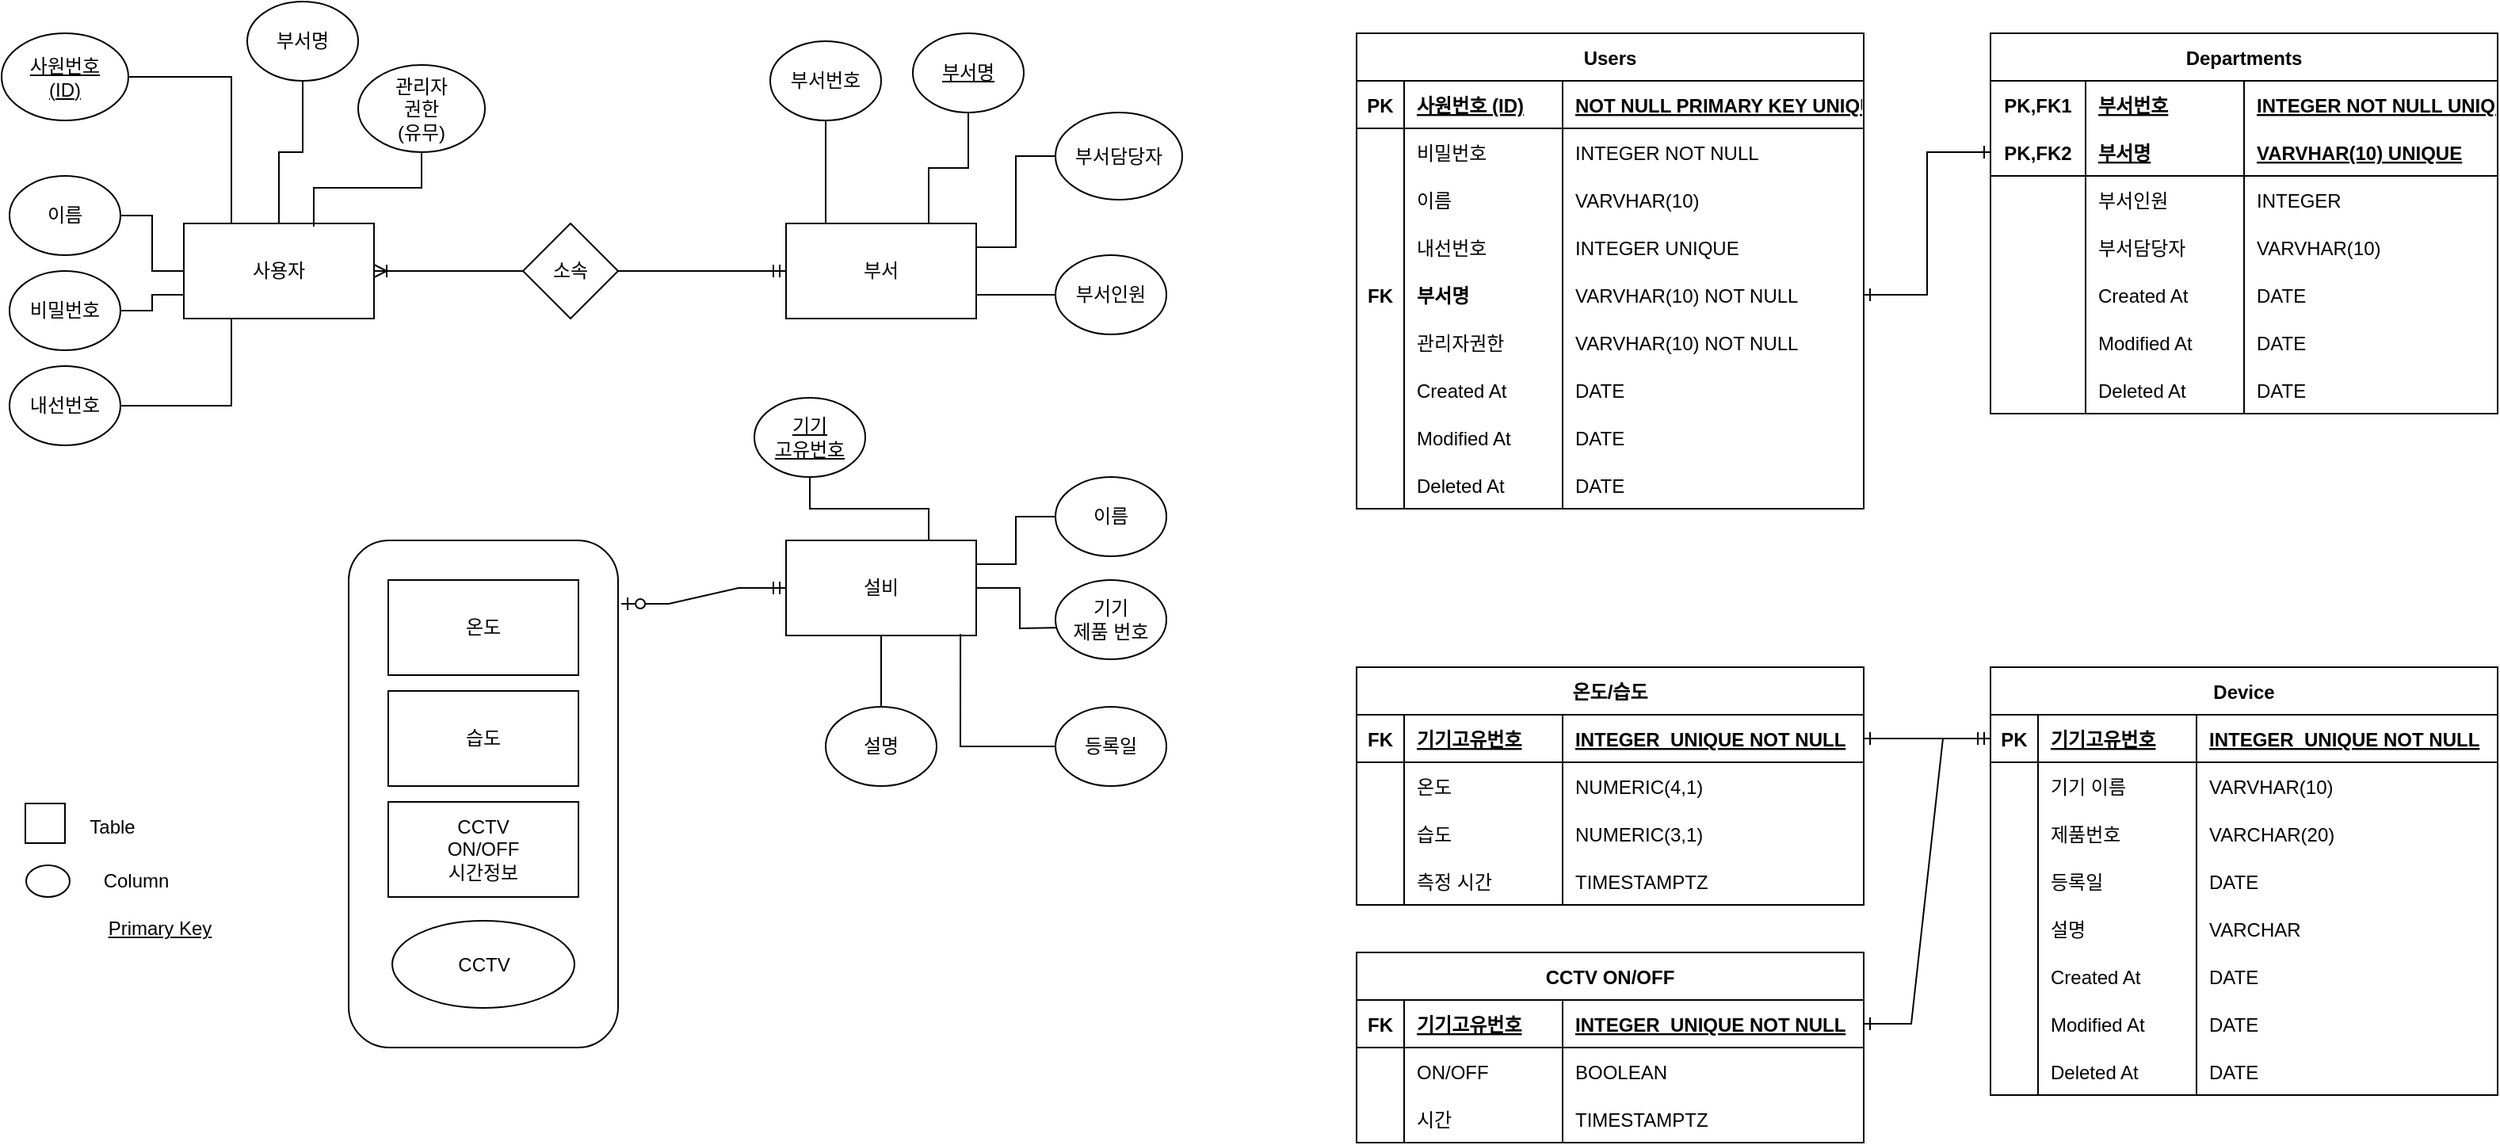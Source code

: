 <mxfile version="16.5.6" type="github">
  <diagram id="prtHgNgQTEPvFCAcTncT" name="Page-1">
    <mxGraphModel dx="1478" dy="737" grid="1" gridSize="10" guides="1" tooltips="1" connect="1" arrows="1" fold="1" page="1" pageScale="1" pageWidth="827" pageHeight="1169" math="0" shadow="0">
      <root>
        <mxCell id="0" />
        <mxCell id="1" parent="0" />
        <mxCell id="oxoETkUWp5EvTvaoR21V-54" value="" style="rounded=1;whiteSpace=wrap;html=1;" parent="1" vertex="1">
          <mxGeometry x="244" y="360" width="170" height="320" as="geometry" />
        </mxCell>
        <mxCell id="oxoETkUWp5EvTvaoR21V-1" value="사용자" style="rounded=0;whiteSpace=wrap;html=1;" parent="1" vertex="1">
          <mxGeometry x="140" y="160" width="120" height="60" as="geometry" />
        </mxCell>
        <mxCell id="oxoETkUWp5EvTvaoR21V-9" value="" style="edgeStyle=orthogonalEdgeStyle;rounded=0;orthogonalLoop=1;jettySize=auto;html=1;entryX=0.25;entryY=0;entryDx=0;entryDy=0;endArrow=none;endFill=0;" parent="1" source="oxoETkUWp5EvTvaoR21V-3" target="oxoETkUWp5EvTvaoR21V-1" edge="1">
          <mxGeometry relative="1" as="geometry" />
        </mxCell>
        <mxCell id="oxoETkUWp5EvTvaoR21V-3" value="&lt;u&gt;사원번호 &lt;br&gt;(ID)&lt;/u&gt;" style="ellipse;whiteSpace=wrap;html=1;" parent="1" vertex="1">
          <mxGeometry x="25" y="40" width="80" height="55" as="geometry" />
        </mxCell>
        <mxCell id="oxoETkUWp5EvTvaoR21V-8" style="edgeStyle=orthogonalEdgeStyle;rounded=0;orthogonalLoop=1;jettySize=auto;html=1;endArrow=none;endFill=0;" parent="1" source="oxoETkUWp5EvTvaoR21V-4" target="oxoETkUWp5EvTvaoR21V-1" edge="1">
          <mxGeometry relative="1" as="geometry" />
        </mxCell>
        <mxCell id="oxoETkUWp5EvTvaoR21V-4" value="부서명" style="ellipse;whiteSpace=wrap;html=1;" parent="1" vertex="1">
          <mxGeometry x="180" y="20" width="70" height="50" as="geometry" />
        </mxCell>
        <mxCell id="oxoETkUWp5EvTvaoR21V-5" value="관리자&lt;br&gt;권한&lt;br&gt;(유무)" style="ellipse;whiteSpace=wrap;html=1;" parent="1" vertex="1">
          <mxGeometry x="250" y="60" width="80" height="55" as="geometry" />
        </mxCell>
        <mxCell id="oxoETkUWp5EvTvaoR21V-11" style="edgeStyle=orthogonalEdgeStyle;rounded=0;orthogonalLoop=1;jettySize=auto;html=1;endArrow=none;endFill=0;entryX=0.683;entryY=0.033;entryDx=0;entryDy=0;entryPerimeter=0;exitX=0.5;exitY=1;exitDx=0;exitDy=0;" parent="1" source="oxoETkUWp5EvTvaoR21V-5" target="oxoETkUWp5EvTvaoR21V-1" edge="1">
          <mxGeometry relative="1" as="geometry">
            <mxPoint x="310" y="137.5" as="sourcePoint" />
            <mxPoint x="230" y="150" as="targetPoint" />
          </mxGeometry>
        </mxCell>
        <mxCell id="oxoETkUWp5EvTvaoR21V-13" value="부서" style="rounded=0;whiteSpace=wrap;html=1;" parent="1" vertex="1">
          <mxGeometry x="520" y="160" width="120" height="60" as="geometry" />
        </mxCell>
        <mxCell id="oxoETkUWp5EvTvaoR21V-14" value="설비" style="rounded=0;whiteSpace=wrap;html=1;" parent="1" vertex="1">
          <mxGeometry x="520" y="360" width="120" height="60" as="geometry" />
        </mxCell>
        <mxCell id="oxoETkUWp5EvTvaoR21V-57" value="" style="edgeStyle=orthogonalEdgeStyle;rounded=0;orthogonalLoop=1;jettySize=auto;html=1;endArrow=none;endFill=0;entryX=0.75;entryY=0;entryDx=0;entryDy=0;exitX=0.5;exitY=1;exitDx=0;exitDy=0;" parent="1" source="oxoETkUWp5EvTvaoR21V-15" target="oxoETkUWp5EvTvaoR21V-14" edge="1">
          <mxGeometry relative="1" as="geometry" />
        </mxCell>
        <mxCell id="oxoETkUWp5EvTvaoR21V-15" value="&lt;u&gt;기기&lt;br&gt;고유번호&lt;/u&gt;" style="ellipse;whiteSpace=wrap;html=1;" parent="1" vertex="1">
          <mxGeometry x="500" y="270" width="70" height="50" as="geometry" />
        </mxCell>
        <mxCell id="oxoETkUWp5EvTvaoR21V-16" value="CCTV" style="ellipse;whiteSpace=wrap;html=1;" parent="1" vertex="1">
          <mxGeometry x="271.5" y="600" width="115" height="55" as="geometry" />
        </mxCell>
        <mxCell id="oxoETkUWp5EvTvaoR21V-58" value="" style="edgeStyle=orthogonalEdgeStyle;rounded=0;orthogonalLoop=1;jettySize=auto;html=1;endArrow=none;endFill=0;" parent="1" target="oxoETkUWp5EvTvaoR21V-14" edge="1">
          <mxGeometry relative="1" as="geometry">
            <mxPoint x="695" y="415" as="sourcePoint" />
          </mxGeometry>
        </mxCell>
        <mxCell id="oxoETkUWp5EvTvaoR21V-60" value="" style="edgeStyle=orthogonalEdgeStyle;rounded=0;orthogonalLoop=1;jettySize=auto;html=1;endArrow=none;endFill=0;" parent="1" source="oxoETkUWp5EvTvaoR21V-23" target="oxoETkUWp5EvTvaoR21V-14" edge="1">
          <mxGeometry relative="1" as="geometry" />
        </mxCell>
        <mxCell id="oxoETkUWp5EvTvaoR21V-23" value="설명" style="ellipse;whiteSpace=wrap;html=1;" parent="1" vertex="1">
          <mxGeometry x="545" y="465" width="70" height="50" as="geometry" />
        </mxCell>
        <mxCell id="oxoETkUWp5EvTvaoR21V-59" value="" style="edgeStyle=orthogonalEdgeStyle;rounded=0;orthogonalLoop=1;jettySize=auto;html=1;endArrow=none;endFill=0;entryX=0.917;entryY=0.983;entryDx=0;entryDy=0;entryPerimeter=0;" parent="1" source="oxoETkUWp5EvTvaoR21V-24" target="oxoETkUWp5EvTvaoR21V-14" edge="1">
          <mxGeometry relative="1" as="geometry" />
        </mxCell>
        <mxCell id="oxoETkUWp5EvTvaoR21V-24" value="등록일" style="ellipse;whiteSpace=wrap;html=1;" parent="1" vertex="1">
          <mxGeometry x="690" y="465" width="70" height="50" as="geometry" />
        </mxCell>
        <mxCell id="oxoETkUWp5EvTvaoR21V-27" style="edgeStyle=orthogonalEdgeStyle;rounded=0;orthogonalLoop=1;jettySize=auto;html=1;entryX=0.25;entryY=1;entryDx=0;entryDy=0;endArrow=none;endFill=0;" parent="1" source="oxoETkUWp5EvTvaoR21V-25" target="oxoETkUWp5EvTvaoR21V-1" edge="1">
          <mxGeometry relative="1" as="geometry" />
        </mxCell>
        <mxCell id="oxoETkUWp5EvTvaoR21V-25" value="내선번호" style="ellipse;whiteSpace=wrap;html=1;" parent="1" vertex="1">
          <mxGeometry x="30" y="250" width="70" height="50" as="geometry" />
        </mxCell>
        <mxCell id="h6d79s-wkdcWxwfZVSaE-8" style="edgeStyle=orthogonalEdgeStyle;rounded=0;orthogonalLoop=1;jettySize=auto;html=1;endArrow=none;endFill=0;" edge="1" parent="1" source="oxoETkUWp5EvTvaoR21V-29">
          <mxGeometry relative="1" as="geometry">
            <mxPoint x="545" y="160" as="targetPoint" />
          </mxGeometry>
        </mxCell>
        <mxCell id="oxoETkUWp5EvTvaoR21V-29" value="부서번호" style="ellipse;whiteSpace=wrap;html=1;" parent="1" vertex="1">
          <mxGeometry x="510" y="45" width="70" height="50" as="geometry" />
        </mxCell>
        <mxCell id="h6d79s-wkdcWxwfZVSaE-10" style="edgeStyle=orthogonalEdgeStyle;rounded=0;orthogonalLoop=1;jettySize=auto;html=1;entryX=1;entryY=0.25;entryDx=0;entryDy=0;endArrow=none;endFill=0;" edge="1" parent="1" source="oxoETkUWp5EvTvaoR21V-30" target="oxoETkUWp5EvTvaoR21V-13">
          <mxGeometry relative="1" as="geometry" />
        </mxCell>
        <mxCell id="oxoETkUWp5EvTvaoR21V-30" value="부서담당자" style="ellipse;whiteSpace=wrap;html=1;" parent="1" vertex="1">
          <mxGeometry x="690" y="90" width="80" height="55" as="geometry" />
        </mxCell>
        <mxCell id="h6d79s-wkdcWxwfZVSaE-9" style="edgeStyle=orthogonalEdgeStyle;rounded=0;orthogonalLoop=1;jettySize=auto;html=1;entryX=0.75;entryY=0;entryDx=0;entryDy=0;endArrow=none;endFill=0;" edge="1" parent="1" source="oxoETkUWp5EvTvaoR21V-34" target="oxoETkUWp5EvTvaoR21V-13">
          <mxGeometry relative="1" as="geometry" />
        </mxCell>
        <mxCell id="oxoETkUWp5EvTvaoR21V-34" value="부서명" style="ellipse;whiteSpace=wrap;html=1;fontStyle=4" parent="1" vertex="1">
          <mxGeometry x="600" y="40" width="70" height="50" as="geometry" />
        </mxCell>
        <mxCell id="h6d79s-wkdcWxwfZVSaE-11" style="edgeStyle=orthogonalEdgeStyle;rounded=0;orthogonalLoop=1;jettySize=auto;html=1;entryX=1;entryY=0.75;entryDx=0;entryDy=0;endArrow=none;endFill=0;" edge="1" parent="1" source="oxoETkUWp5EvTvaoR21V-35" target="oxoETkUWp5EvTvaoR21V-13">
          <mxGeometry relative="1" as="geometry" />
        </mxCell>
        <mxCell id="oxoETkUWp5EvTvaoR21V-35" value="부서인원" style="ellipse;whiteSpace=wrap;html=1;" parent="1" vertex="1">
          <mxGeometry x="690" y="180" width="70" height="50" as="geometry" />
        </mxCell>
        <mxCell id="oxoETkUWp5EvTvaoR21V-61" value="" style="edgeStyle=orthogonalEdgeStyle;rounded=0;orthogonalLoop=1;jettySize=auto;html=1;endArrow=none;endFill=0;" parent="1" source="oxoETkUWp5EvTvaoR21V-36" target="oxoETkUWp5EvTvaoR21V-1" edge="1">
          <mxGeometry relative="1" as="geometry" />
        </mxCell>
        <mxCell id="oxoETkUWp5EvTvaoR21V-36" value="이름" style="ellipse;whiteSpace=wrap;html=1;" parent="1" vertex="1">
          <mxGeometry x="30" y="130" width="70" height="50" as="geometry" />
        </mxCell>
        <mxCell id="oxoETkUWp5EvTvaoR21V-56" style="edgeStyle=orthogonalEdgeStyle;rounded=0;orthogonalLoop=1;jettySize=auto;html=1;entryX=1;entryY=0.25;entryDx=0;entryDy=0;endArrow=none;endFill=0;" parent="1" source="oxoETkUWp5EvTvaoR21V-37" target="oxoETkUWp5EvTvaoR21V-14" edge="1">
          <mxGeometry relative="1" as="geometry" />
        </mxCell>
        <mxCell id="oxoETkUWp5EvTvaoR21V-37" value="이름" style="ellipse;whiteSpace=wrap;html=1;" parent="1" vertex="1">
          <mxGeometry x="690" y="320" width="70" height="50" as="geometry" />
        </mxCell>
        <mxCell id="oxoETkUWp5EvTvaoR21V-51" value="온도" style="rounded=0;whiteSpace=wrap;html=1;" parent="1" vertex="1">
          <mxGeometry x="269" y="385" width="120" height="60" as="geometry" />
        </mxCell>
        <mxCell id="oxoETkUWp5EvTvaoR21V-52" value="습도" style="rounded=0;whiteSpace=wrap;html=1;" parent="1" vertex="1">
          <mxGeometry x="269" y="455" width="120" height="60" as="geometry" />
        </mxCell>
        <mxCell id="oxoETkUWp5EvTvaoR21V-53" value="CCTV&lt;br&gt;ON/OFF&lt;br&gt;시간정보" style="rounded=0;whiteSpace=wrap;html=1;" parent="1" vertex="1">
          <mxGeometry x="269" y="525" width="120" height="60" as="geometry" />
        </mxCell>
        <mxCell id="oxoETkUWp5EvTvaoR21V-62" value="" style="edgeStyle=orthogonalEdgeStyle;rounded=0;orthogonalLoop=1;jettySize=auto;html=1;endArrow=none;endFill=0;entryX=0;entryY=0.75;entryDx=0;entryDy=0;" parent="1" source="oxoETkUWp5EvTvaoR21V-55" target="oxoETkUWp5EvTvaoR21V-1" edge="1">
          <mxGeometry relative="1" as="geometry" />
        </mxCell>
        <mxCell id="oxoETkUWp5EvTvaoR21V-55" value="비밀번호" style="ellipse;whiteSpace=wrap;html=1;" parent="1" vertex="1">
          <mxGeometry x="30" y="190" width="70" height="50" as="geometry" />
        </mxCell>
        <mxCell id="h6d79s-wkdcWxwfZVSaE-2" value="" style="whiteSpace=wrap;html=1;aspect=fixed;" vertex="1" parent="1">
          <mxGeometry x="40" y="526" width="25" height="25" as="geometry" />
        </mxCell>
        <mxCell id="h6d79s-wkdcWxwfZVSaE-3" value="Table" style="text;html=1;strokeColor=none;fillColor=none;align=center;verticalAlign=middle;whiteSpace=wrap;rounded=0;rotation=0;" vertex="1" parent="1">
          <mxGeometry x="65" y="530" width="60" height="21" as="geometry" />
        </mxCell>
        <mxCell id="h6d79s-wkdcWxwfZVSaE-4" value="" style="ellipse;whiteSpace=wrap;html=1;" vertex="1" parent="1">
          <mxGeometry x="40.5" y="565" width="27.5" height="20" as="geometry" />
        </mxCell>
        <mxCell id="h6d79s-wkdcWxwfZVSaE-5" value="Column" style="text;html=1;strokeColor=none;fillColor=none;align=center;verticalAlign=middle;whiteSpace=wrap;rounded=0;rotation=0;" vertex="1" parent="1">
          <mxGeometry x="80" y="560" width="60" height="30" as="geometry" />
        </mxCell>
        <mxCell id="h6d79s-wkdcWxwfZVSaE-6" value="Primary Key" style="text;html=1;strokeColor=none;fillColor=none;align=center;verticalAlign=middle;whiteSpace=wrap;rounded=0;rotation=0;fontStyle=4" vertex="1" parent="1">
          <mxGeometry x="80" y="590" width="90" height="30" as="geometry" />
        </mxCell>
        <mxCell id="h6d79s-wkdcWxwfZVSaE-18" value="소속" style="rhombus;whiteSpace=wrap;html=1;" vertex="1" parent="1">
          <mxGeometry x="354" y="160" width="60" height="60" as="geometry" />
        </mxCell>
        <mxCell id="h6d79s-wkdcWxwfZVSaE-23" value="" style="edgeStyle=entityRelationEdgeStyle;fontSize=12;html=1;endArrow=ERmandOne;rounded=0;entryX=0;entryY=0.5;entryDx=0;entryDy=0;exitX=1;exitY=0.5;exitDx=0;exitDy=0;" edge="1" parent="1" source="h6d79s-wkdcWxwfZVSaE-18" target="oxoETkUWp5EvTvaoR21V-13">
          <mxGeometry width="100" height="100" relative="1" as="geometry">
            <mxPoint x="420" y="190" as="sourcePoint" />
            <mxPoint x="650" y="250" as="targetPoint" />
          </mxGeometry>
        </mxCell>
        <mxCell id="h6d79s-wkdcWxwfZVSaE-25" value="" style="edgeStyle=entityRelationEdgeStyle;fontSize=12;html=1;endArrow=ERoneToMany;rounded=0;entryX=1;entryY=0.5;entryDx=0;entryDy=0;exitX=0;exitY=0.5;exitDx=0;exitDy=0;" edge="1" parent="1" source="h6d79s-wkdcWxwfZVSaE-18" target="oxoETkUWp5EvTvaoR21V-1">
          <mxGeometry width="100" height="100" relative="1" as="geometry">
            <mxPoint x="550" y="350" as="sourcePoint" />
            <mxPoint x="650" y="250" as="targetPoint" />
          </mxGeometry>
        </mxCell>
        <mxCell id="h6d79s-wkdcWxwfZVSaE-26" value="" style="edgeStyle=entityRelationEdgeStyle;fontSize=12;html=1;endArrow=ERzeroToOne;startArrow=ERmandOne;rounded=0;entryX=1.012;entryY=0.125;entryDx=0;entryDy=0;exitX=0;exitY=0.5;exitDx=0;exitDy=0;entryPerimeter=0;" edge="1" parent="1" source="oxoETkUWp5EvTvaoR21V-14" target="oxoETkUWp5EvTvaoR21V-54">
          <mxGeometry width="100" height="100" relative="1" as="geometry">
            <mxPoint x="550" y="350" as="sourcePoint" />
            <mxPoint x="650" y="250" as="targetPoint" />
          </mxGeometry>
        </mxCell>
        <mxCell id="h6d79s-wkdcWxwfZVSaE-28" value="Users" style="shape=table;startSize=30;container=1;collapsible=1;childLayout=tableLayout;fixedRows=1;rowLines=0;fontStyle=1;align=center;resizeLast=1;" vertex="1" parent="1">
          <mxGeometry x="880" y="40" width="320" height="300" as="geometry" />
        </mxCell>
        <mxCell id="h6d79s-wkdcWxwfZVSaE-29" value="" style="shape=tableRow;horizontal=0;startSize=0;swimlaneHead=0;swimlaneBody=0;fillColor=none;collapsible=0;dropTarget=0;points=[[0,0.5],[1,0.5]];portConstraint=eastwest;top=0;left=0;right=0;bottom=1;" vertex="1" parent="h6d79s-wkdcWxwfZVSaE-28">
          <mxGeometry y="30" width="320" height="30" as="geometry" />
        </mxCell>
        <mxCell id="h6d79s-wkdcWxwfZVSaE-30" value="PK" style="shape=partialRectangle;connectable=0;fillColor=none;top=0;left=0;bottom=0;right=0;fontStyle=1;overflow=hidden;" vertex="1" parent="h6d79s-wkdcWxwfZVSaE-29">
          <mxGeometry width="30" height="30" as="geometry">
            <mxRectangle width="30" height="30" as="alternateBounds" />
          </mxGeometry>
        </mxCell>
        <mxCell id="h6d79s-wkdcWxwfZVSaE-31" value="사원번호 (ID)" style="shape=partialRectangle;connectable=0;fillColor=none;top=0;left=0;bottom=0;right=0;align=left;spacingLeft=6;fontStyle=5;overflow=hidden;" vertex="1" parent="h6d79s-wkdcWxwfZVSaE-29">
          <mxGeometry x="30" width="100" height="30" as="geometry">
            <mxRectangle width="100" height="30" as="alternateBounds" />
          </mxGeometry>
        </mxCell>
        <mxCell id="h6d79s-wkdcWxwfZVSaE-109" value="NOT NULL PRIMARY KEY UNIQUE" style="shape=partialRectangle;connectable=0;fillColor=none;top=0;left=0;bottom=0;right=0;align=left;spacingLeft=6;fontStyle=5;overflow=hidden;" vertex="1" parent="h6d79s-wkdcWxwfZVSaE-29">
          <mxGeometry x="130" width="190" height="30" as="geometry">
            <mxRectangle width="190" height="30" as="alternateBounds" />
          </mxGeometry>
        </mxCell>
        <mxCell id="h6d79s-wkdcWxwfZVSaE-32" value="" style="shape=tableRow;horizontal=0;startSize=0;swimlaneHead=0;swimlaneBody=0;fillColor=none;collapsible=0;dropTarget=0;points=[[0,0.5],[1,0.5]];portConstraint=eastwest;top=0;left=0;right=0;bottom=0;" vertex="1" parent="h6d79s-wkdcWxwfZVSaE-28">
          <mxGeometry y="60" width="320" height="30" as="geometry" />
        </mxCell>
        <mxCell id="h6d79s-wkdcWxwfZVSaE-33" value="" style="shape=partialRectangle;connectable=0;fillColor=none;top=0;left=0;bottom=0;right=0;editable=1;overflow=hidden;" vertex="1" parent="h6d79s-wkdcWxwfZVSaE-32">
          <mxGeometry width="30" height="30" as="geometry">
            <mxRectangle width="30" height="30" as="alternateBounds" />
          </mxGeometry>
        </mxCell>
        <mxCell id="h6d79s-wkdcWxwfZVSaE-34" value="비밀번호" style="shape=partialRectangle;connectable=0;fillColor=none;top=0;left=0;bottom=0;right=0;align=left;spacingLeft=6;overflow=hidden;" vertex="1" parent="h6d79s-wkdcWxwfZVSaE-32">
          <mxGeometry x="30" width="100" height="30" as="geometry">
            <mxRectangle width="100" height="30" as="alternateBounds" />
          </mxGeometry>
        </mxCell>
        <mxCell id="h6d79s-wkdcWxwfZVSaE-110" value="INTEGER NOT NULL " style="shape=partialRectangle;connectable=0;fillColor=none;top=0;left=0;bottom=0;right=0;align=left;spacingLeft=6;overflow=hidden;" vertex="1" parent="h6d79s-wkdcWxwfZVSaE-32">
          <mxGeometry x="130" width="190" height="30" as="geometry">
            <mxRectangle width="190" height="30" as="alternateBounds" />
          </mxGeometry>
        </mxCell>
        <mxCell id="h6d79s-wkdcWxwfZVSaE-38" value="" style="shape=tableRow;horizontal=0;startSize=0;swimlaneHead=0;swimlaneBody=0;fillColor=none;collapsible=0;dropTarget=0;points=[[0,0.5],[1,0.5]];portConstraint=eastwest;top=0;left=0;right=0;bottom=0;" vertex="1" parent="h6d79s-wkdcWxwfZVSaE-28">
          <mxGeometry y="90" width="320" height="30" as="geometry" />
        </mxCell>
        <mxCell id="h6d79s-wkdcWxwfZVSaE-39" value="" style="shape=partialRectangle;connectable=0;fillColor=none;top=0;left=0;bottom=0;right=0;editable=1;overflow=hidden;" vertex="1" parent="h6d79s-wkdcWxwfZVSaE-38">
          <mxGeometry width="30" height="30" as="geometry">
            <mxRectangle width="30" height="30" as="alternateBounds" />
          </mxGeometry>
        </mxCell>
        <mxCell id="h6d79s-wkdcWxwfZVSaE-40" value="이름" style="shape=partialRectangle;connectable=0;fillColor=none;top=0;left=0;bottom=0;right=0;align=left;spacingLeft=6;overflow=hidden;" vertex="1" parent="h6d79s-wkdcWxwfZVSaE-38">
          <mxGeometry x="30" width="100" height="30" as="geometry">
            <mxRectangle width="100" height="30" as="alternateBounds" />
          </mxGeometry>
        </mxCell>
        <mxCell id="h6d79s-wkdcWxwfZVSaE-112" value="VARVHAR(10)" style="shape=partialRectangle;connectable=0;fillColor=none;top=0;left=0;bottom=0;right=0;align=left;spacingLeft=6;overflow=hidden;" vertex="1" parent="h6d79s-wkdcWxwfZVSaE-38">
          <mxGeometry x="130" width="190" height="30" as="geometry">
            <mxRectangle width="190" height="30" as="alternateBounds" />
          </mxGeometry>
        </mxCell>
        <mxCell id="h6d79s-wkdcWxwfZVSaE-128" style="shape=tableRow;horizontal=0;startSize=0;swimlaneHead=0;swimlaneBody=0;fillColor=none;collapsible=0;dropTarget=0;points=[[0,0.5],[1,0.5]];portConstraint=eastwest;top=0;left=0;right=0;bottom=0;" vertex="1" parent="h6d79s-wkdcWxwfZVSaE-28">
          <mxGeometry y="120" width="320" height="30" as="geometry" />
        </mxCell>
        <mxCell id="h6d79s-wkdcWxwfZVSaE-129" style="shape=partialRectangle;connectable=0;fillColor=none;top=0;left=0;bottom=0;right=0;editable=1;overflow=hidden;" vertex="1" parent="h6d79s-wkdcWxwfZVSaE-128">
          <mxGeometry width="30" height="30" as="geometry">
            <mxRectangle width="30" height="30" as="alternateBounds" />
          </mxGeometry>
        </mxCell>
        <mxCell id="h6d79s-wkdcWxwfZVSaE-130" value="내선번호" style="shape=partialRectangle;connectable=0;fillColor=none;top=0;left=0;bottom=0;right=0;align=left;spacingLeft=6;overflow=hidden;" vertex="1" parent="h6d79s-wkdcWxwfZVSaE-128">
          <mxGeometry x="30" width="100" height="30" as="geometry">
            <mxRectangle width="100" height="30" as="alternateBounds" />
          </mxGeometry>
        </mxCell>
        <mxCell id="h6d79s-wkdcWxwfZVSaE-131" value="INTEGER UNIQUE" style="shape=partialRectangle;connectable=0;fillColor=none;top=0;left=0;bottom=0;right=0;align=left;spacingLeft=6;overflow=hidden;" vertex="1" parent="h6d79s-wkdcWxwfZVSaE-128">
          <mxGeometry x="130" width="190" height="30" as="geometry">
            <mxRectangle width="190" height="30" as="alternateBounds" />
          </mxGeometry>
        </mxCell>
        <mxCell id="h6d79s-wkdcWxwfZVSaE-132" style="shape=tableRow;horizontal=0;startSize=0;swimlaneHead=0;swimlaneBody=0;fillColor=none;collapsible=0;dropTarget=0;points=[[0,0.5],[1,0.5]];portConstraint=eastwest;top=0;left=0;right=0;bottom=0;" vertex="1" parent="h6d79s-wkdcWxwfZVSaE-28">
          <mxGeometry y="150" width="320" height="30" as="geometry" />
        </mxCell>
        <mxCell id="h6d79s-wkdcWxwfZVSaE-133" value="FK" style="shape=partialRectangle;connectable=0;fillColor=none;top=0;left=0;bottom=0;right=0;editable=1;overflow=hidden;fontStyle=1" vertex="1" parent="h6d79s-wkdcWxwfZVSaE-132">
          <mxGeometry width="30" height="30" as="geometry">
            <mxRectangle width="30" height="30" as="alternateBounds" />
          </mxGeometry>
        </mxCell>
        <mxCell id="h6d79s-wkdcWxwfZVSaE-134" value="부서명" style="shape=partialRectangle;connectable=0;fillColor=none;top=0;left=0;bottom=0;right=0;align=left;spacingLeft=6;overflow=hidden;strokeColor=default;perimeterSpacing=0;fontStyle=1" vertex="1" parent="h6d79s-wkdcWxwfZVSaE-132">
          <mxGeometry x="30" width="100" height="30" as="geometry">
            <mxRectangle width="100" height="30" as="alternateBounds" />
          </mxGeometry>
        </mxCell>
        <mxCell id="h6d79s-wkdcWxwfZVSaE-135" value="VARVHAR(10) NOT NULL" style="shape=partialRectangle;connectable=0;fillColor=none;top=0;left=0;bottom=0;right=0;align=left;spacingLeft=6;overflow=hidden;" vertex="1" parent="h6d79s-wkdcWxwfZVSaE-132">
          <mxGeometry x="130" width="190" height="30" as="geometry">
            <mxRectangle width="190" height="30" as="alternateBounds" />
          </mxGeometry>
        </mxCell>
        <mxCell id="h6d79s-wkdcWxwfZVSaE-136" style="shape=tableRow;horizontal=0;startSize=0;swimlaneHead=0;swimlaneBody=0;fillColor=none;collapsible=0;dropTarget=0;points=[[0,0.5],[1,0.5]];portConstraint=eastwest;top=0;left=0;right=0;bottom=0;" vertex="1" parent="h6d79s-wkdcWxwfZVSaE-28">
          <mxGeometry y="180" width="320" height="30" as="geometry" />
        </mxCell>
        <mxCell id="h6d79s-wkdcWxwfZVSaE-137" style="shape=partialRectangle;connectable=0;fillColor=none;top=0;left=0;bottom=0;right=0;editable=1;overflow=hidden;" vertex="1" parent="h6d79s-wkdcWxwfZVSaE-136">
          <mxGeometry width="30" height="30" as="geometry">
            <mxRectangle width="30" height="30" as="alternateBounds" />
          </mxGeometry>
        </mxCell>
        <mxCell id="h6d79s-wkdcWxwfZVSaE-138" value="관리자권한" style="shape=partialRectangle;connectable=0;fillColor=none;top=0;left=0;bottom=0;right=0;align=left;spacingLeft=6;overflow=hidden;" vertex="1" parent="h6d79s-wkdcWxwfZVSaE-136">
          <mxGeometry x="30" width="100" height="30" as="geometry">
            <mxRectangle width="100" height="30" as="alternateBounds" />
          </mxGeometry>
        </mxCell>
        <mxCell id="h6d79s-wkdcWxwfZVSaE-139" value="VARVHAR(10) NOT NULL" style="shape=partialRectangle;connectable=0;fillColor=none;top=0;left=0;bottom=0;right=0;align=left;spacingLeft=6;overflow=hidden;" vertex="1" parent="h6d79s-wkdcWxwfZVSaE-136">
          <mxGeometry x="130" width="190" height="30" as="geometry">
            <mxRectangle width="190" height="30" as="alternateBounds" />
          </mxGeometry>
        </mxCell>
        <mxCell id="h6d79s-wkdcWxwfZVSaE-144" style="shape=tableRow;horizontal=0;startSize=0;swimlaneHead=0;swimlaneBody=0;fillColor=none;collapsible=0;dropTarget=0;points=[[0,0.5],[1,0.5]];portConstraint=eastwest;top=0;left=0;right=0;bottom=0;" vertex="1" parent="h6d79s-wkdcWxwfZVSaE-28">
          <mxGeometry y="210" width="320" height="30" as="geometry" />
        </mxCell>
        <mxCell id="h6d79s-wkdcWxwfZVSaE-145" style="shape=partialRectangle;connectable=0;fillColor=none;top=0;left=0;bottom=0;right=0;editable=1;overflow=hidden;" vertex="1" parent="h6d79s-wkdcWxwfZVSaE-144">
          <mxGeometry width="30" height="30" as="geometry">
            <mxRectangle width="30" height="30" as="alternateBounds" />
          </mxGeometry>
        </mxCell>
        <mxCell id="h6d79s-wkdcWxwfZVSaE-146" value="Created At" style="shape=partialRectangle;connectable=0;fillColor=none;top=0;left=0;bottom=0;right=0;align=left;spacingLeft=6;overflow=hidden;" vertex="1" parent="h6d79s-wkdcWxwfZVSaE-144">
          <mxGeometry x="30" width="100" height="30" as="geometry">
            <mxRectangle width="100" height="30" as="alternateBounds" />
          </mxGeometry>
        </mxCell>
        <mxCell id="h6d79s-wkdcWxwfZVSaE-147" value="DATE" style="shape=partialRectangle;connectable=0;fillColor=none;top=0;left=0;bottom=0;right=0;align=left;spacingLeft=6;overflow=hidden;" vertex="1" parent="h6d79s-wkdcWxwfZVSaE-144">
          <mxGeometry x="130" width="190" height="30" as="geometry">
            <mxRectangle width="190" height="30" as="alternateBounds" />
          </mxGeometry>
        </mxCell>
        <mxCell id="h6d79s-wkdcWxwfZVSaE-140" style="shape=tableRow;horizontal=0;startSize=0;swimlaneHead=0;swimlaneBody=0;fillColor=none;collapsible=0;dropTarget=0;points=[[0,0.5],[1,0.5]];portConstraint=eastwest;top=0;left=0;right=0;bottom=0;" vertex="1" parent="h6d79s-wkdcWxwfZVSaE-28">
          <mxGeometry y="240" width="320" height="30" as="geometry" />
        </mxCell>
        <mxCell id="h6d79s-wkdcWxwfZVSaE-141" value="&#xa;&#xa;DATE&#xa;&#xa;" style="shape=partialRectangle;connectable=0;fillColor=none;top=0;left=0;bottom=0;right=0;editable=1;overflow=hidden;" vertex="1" parent="h6d79s-wkdcWxwfZVSaE-140">
          <mxGeometry width="30" height="30" as="geometry">
            <mxRectangle width="30" height="30" as="alternateBounds" />
          </mxGeometry>
        </mxCell>
        <mxCell id="h6d79s-wkdcWxwfZVSaE-142" value="Modified At" style="shape=partialRectangle;connectable=0;fillColor=none;top=0;left=0;bottom=0;right=0;align=left;spacingLeft=6;overflow=hidden;" vertex="1" parent="h6d79s-wkdcWxwfZVSaE-140">
          <mxGeometry x="30" width="100" height="30" as="geometry">
            <mxRectangle width="100" height="30" as="alternateBounds" />
          </mxGeometry>
        </mxCell>
        <mxCell id="h6d79s-wkdcWxwfZVSaE-143" value="DATE" style="shape=partialRectangle;connectable=0;fillColor=none;top=0;left=0;bottom=0;right=0;align=left;spacingLeft=6;overflow=hidden;" vertex="1" parent="h6d79s-wkdcWxwfZVSaE-140">
          <mxGeometry x="130" width="190" height="30" as="geometry">
            <mxRectangle width="190" height="30" as="alternateBounds" />
          </mxGeometry>
        </mxCell>
        <mxCell id="h6d79s-wkdcWxwfZVSaE-164" style="shape=tableRow;horizontal=0;startSize=0;swimlaneHead=0;swimlaneBody=0;fillColor=none;collapsible=0;dropTarget=0;points=[[0,0.5],[1,0.5]];portConstraint=eastwest;top=0;left=0;right=0;bottom=0;" vertex="1" parent="h6d79s-wkdcWxwfZVSaE-28">
          <mxGeometry y="270" width="320" height="30" as="geometry" />
        </mxCell>
        <mxCell id="h6d79s-wkdcWxwfZVSaE-165" style="shape=partialRectangle;connectable=0;fillColor=none;top=0;left=0;bottom=0;right=0;editable=1;overflow=hidden;" vertex="1" parent="h6d79s-wkdcWxwfZVSaE-164">
          <mxGeometry width="30" height="30" as="geometry">
            <mxRectangle width="30" height="30" as="alternateBounds" />
          </mxGeometry>
        </mxCell>
        <mxCell id="h6d79s-wkdcWxwfZVSaE-166" value="Deleted At" style="shape=partialRectangle;connectable=0;fillColor=none;top=0;left=0;bottom=0;right=0;align=left;spacingLeft=6;overflow=hidden;" vertex="1" parent="h6d79s-wkdcWxwfZVSaE-164">
          <mxGeometry x="30" width="100" height="30" as="geometry">
            <mxRectangle width="100" height="30" as="alternateBounds" />
          </mxGeometry>
        </mxCell>
        <mxCell id="h6d79s-wkdcWxwfZVSaE-167" value="DATE" style="shape=partialRectangle;connectable=0;fillColor=none;top=0;left=0;bottom=0;right=0;align=left;spacingLeft=6;overflow=hidden;" vertex="1" parent="h6d79s-wkdcWxwfZVSaE-164">
          <mxGeometry x="130" width="190" height="30" as="geometry">
            <mxRectangle width="190" height="30" as="alternateBounds" />
          </mxGeometry>
        </mxCell>
        <mxCell id="h6d79s-wkdcWxwfZVSaE-41" value="Departments" style="shape=table;startSize=30;container=1;collapsible=1;childLayout=tableLayout;fixedRows=1;rowLines=0;fontStyle=1;align=center;resizeLast=1;" vertex="1" parent="1">
          <mxGeometry x="1280" y="40" width="320" height="240" as="geometry" />
        </mxCell>
        <mxCell id="h6d79s-wkdcWxwfZVSaE-42" value="" style="shape=tableRow;horizontal=0;startSize=0;swimlaneHead=0;swimlaneBody=0;fillColor=none;collapsible=0;dropTarget=0;points=[[0,0.5],[1,0.5]];portConstraint=eastwest;top=0;left=0;right=0;bottom=0;" vertex="1" parent="h6d79s-wkdcWxwfZVSaE-41">
          <mxGeometry y="30" width="320" height="30" as="geometry" />
        </mxCell>
        <mxCell id="h6d79s-wkdcWxwfZVSaE-43" value="PK,FK1" style="shape=partialRectangle;connectable=0;fillColor=none;top=0;left=0;bottom=0;right=0;fontStyle=1;overflow=hidden;" vertex="1" parent="h6d79s-wkdcWxwfZVSaE-42">
          <mxGeometry width="60" height="30" as="geometry">
            <mxRectangle width="60" height="30" as="alternateBounds" />
          </mxGeometry>
        </mxCell>
        <mxCell id="h6d79s-wkdcWxwfZVSaE-44" value="부서번호" style="shape=partialRectangle;connectable=0;fillColor=none;top=0;left=0;bottom=0;right=0;align=left;spacingLeft=6;fontStyle=5;overflow=hidden;" vertex="1" parent="h6d79s-wkdcWxwfZVSaE-42">
          <mxGeometry x="60" width="100" height="30" as="geometry">
            <mxRectangle width="100" height="30" as="alternateBounds" />
          </mxGeometry>
        </mxCell>
        <mxCell id="h6d79s-wkdcWxwfZVSaE-113" value="INTEGER NOT NULL UNIQUE" style="shape=partialRectangle;connectable=0;fillColor=none;top=0;left=0;bottom=0;right=0;align=left;spacingLeft=6;fontStyle=5;overflow=hidden;" vertex="1" parent="h6d79s-wkdcWxwfZVSaE-42">
          <mxGeometry x="160" width="160" height="30" as="geometry">
            <mxRectangle width="160" height="30" as="alternateBounds" />
          </mxGeometry>
        </mxCell>
        <mxCell id="h6d79s-wkdcWxwfZVSaE-45" value="" style="shape=tableRow;horizontal=0;startSize=0;swimlaneHead=0;swimlaneBody=0;fillColor=none;collapsible=0;dropTarget=0;points=[[0,0.5],[1,0.5]];portConstraint=eastwest;top=0;left=0;right=0;bottom=1;" vertex="1" parent="h6d79s-wkdcWxwfZVSaE-41">
          <mxGeometry y="60" width="320" height="30" as="geometry" />
        </mxCell>
        <mxCell id="h6d79s-wkdcWxwfZVSaE-46" value="PK,FK2" style="shape=partialRectangle;connectable=0;fillColor=none;top=0;left=0;bottom=0;right=0;fontStyle=1;overflow=hidden;" vertex="1" parent="h6d79s-wkdcWxwfZVSaE-45">
          <mxGeometry width="60" height="30" as="geometry">
            <mxRectangle width="60" height="30" as="alternateBounds" />
          </mxGeometry>
        </mxCell>
        <mxCell id="h6d79s-wkdcWxwfZVSaE-47" value="부서명" style="shape=partialRectangle;connectable=0;fillColor=none;top=0;left=0;bottom=0;right=0;align=left;spacingLeft=6;fontStyle=5;overflow=hidden;" vertex="1" parent="h6d79s-wkdcWxwfZVSaE-45">
          <mxGeometry x="60" width="100" height="30" as="geometry">
            <mxRectangle width="100" height="30" as="alternateBounds" />
          </mxGeometry>
        </mxCell>
        <mxCell id="h6d79s-wkdcWxwfZVSaE-114" value="VARVHAR(10) UNIQUE" style="shape=partialRectangle;connectable=0;fillColor=none;top=0;left=0;bottom=0;right=0;align=left;spacingLeft=6;fontStyle=5;overflow=hidden;" vertex="1" parent="h6d79s-wkdcWxwfZVSaE-45">
          <mxGeometry x="160" width="160" height="30" as="geometry">
            <mxRectangle width="160" height="30" as="alternateBounds" />
          </mxGeometry>
        </mxCell>
        <mxCell id="h6d79s-wkdcWxwfZVSaE-48" value="" style="shape=tableRow;horizontal=0;startSize=0;swimlaneHead=0;swimlaneBody=0;fillColor=none;collapsible=0;dropTarget=0;points=[[0,0.5],[1,0.5]];portConstraint=eastwest;top=0;left=0;right=0;bottom=0;" vertex="1" parent="h6d79s-wkdcWxwfZVSaE-41">
          <mxGeometry y="90" width="320" height="30" as="geometry" />
        </mxCell>
        <mxCell id="h6d79s-wkdcWxwfZVSaE-49" value="" style="shape=partialRectangle;connectable=0;fillColor=none;top=0;left=0;bottom=0;right=0;editable=1;overflow=hidden;" vertex="1" parent="h6d79s-wkdcWxwfZVSaE-48">
          <mxGeometry width="60" height="30" as="geometry">
            <mxRectangle width="60" height="30" as="alternateBounds" />
          </mxGeometry>
        </mxCell>
        <mxCell id="h6d79s-wkdcWxwfZVSaE-50" value="부서인원" style="shape=partialRectangle;connectable=0;fillColor=none;top=0;left=0;bottom=0;right=0;align=left;spacingLeft=6;overflow=hidden;" vertex="1" parent="h6d79s-wkdcWxwfZVSaE-48">
          <mxGeometry x="60" width="100" height="30" as="geometry">
            <mxRectangle width="100" height="30" as="alternateBounds" />
          </mxGeometry>
        </mxCell>
        <mxCell id="h6d79s-wkdcWxwfZVSaE-115" value="INTEGER" style="shape=partialRectangle;connectable=0;fillColor=none;top=0;left=0;bottom=0;right=0;align=left;spacingLeft=6;overflow=hidden;" vertex="1" parent="h6d79s-wkdcWxwfZVSaE-48">
          <mxGeometry x="160" width="160" height="30" as="geometry">
            <mxRectangle width="160" height="30" as="alternateBounds" />
          </mxGeometry>
        </mxCell>
        <mxCell id="h6d79s-wkdcWxwfZVSaE-51" value="" style="shape=tableRow;horizontal=0;startSize=0;swimlaneHead=0;swimlaneBody=0;fillColor=none;collapsible=0;dropTarget=0;points=[[0,0.5],[1,0.5]];portConstraint=eastwest;top=0;left=0;right=0;bottom=0;" vertex="1" parent="h6d79s-wkdcWxwfZVSaE-41">
          <mxGeometry y="120" width="320" height="30" as="geometry" />
        </mxCell>
        <mxCell id="h6d79s-wkdcWxwfZVSaE-52" value="" style="shape=partialRectangle;connectable=0;fillColor=none;top=0;left=0;bottom=0;right=0;editable=1;overflow=hidden;" vertex="1" parent="h6d79s-wkdcWxwfZVSaE-51">
          <mxGeometry width="60" height="30" as="geometry">
            <mxRectangle width="60" height="30" as="alternateBounds" />
          </mxGeometry>
        </mxCell>
        <mxCell id="h6d79s-wkdcWxwfZVSaE-53" value="부서담당자" style="shape=partialRectangle;connectable=0;fillColor=none;top=0;left=0;bottom=0;right=0;align=left;spacingLeft=6;overflow=hidden;" vertex="1" parent="h6d79s-wkdcWxwfZVSaE-51">
          <mxGeometry x="60" width="100" height="30" as="geometry">
            <mxRectangle width="100" height="30" as="alternateBounds" />
          </mxGeometry>
        </mxCell>
        <mxCell id="h6d79s-wkdcWxwfZVSaE-116" value="VARVHAR(10)" style="shape=partialRectangle;connectable=0;fillColor=none;top=0;left=0;bottom=0;right=0;align=left;spacingLeft=6;overflow=hidden;" vertex="1" parent="h6d79s-wkdcWxwfZVSaE-51">
          <mxGeometry x="160" width="160" height="30" as="geometry">
            <mxRectangle width="160" height="30" as="alternateBounds" />
          </mxGeometry>
        </mxCell>
        <mxCell id="h6d79s-wkdcWxwfZVSaE-148" style="shape=tableRow;horizontal=0;startSize=0;swimlaneHead=0;swimlaneBody=0;fillColor=none;collapsible=0;dropTarget=0;points=[[0,0.5],[1,0.5]];portConstraint=eastwest;top=0;left=0;right=0;bottom=0;" vertex="1" parent="h6d79s-wkdcWxwfZVSaE-41">
          <mxGeometry y="150" width="320" height="30" as="geometry" />
        </mxCell>
        <mxCell id="h6d79s-wkdcWxwfZVSaE-149" style="shape=partialRectangle;connectable=0;fillColor=none;top=0;left=0;bottom=0;right=0;editable=1;overflow=hidden;" vertex="1" parent="h6d79s-wkdcWxwfZVSaE-148">
          <mxGeometry width="60" height="30" as="geometry">
            <mxRectangle width="60" height="30" as="alternateBounds" />
          </mxGeometry>
        </mxCell>
        <mxCell id="h6d79s-wkdcWxwfZVSaE-150" value="Created At" style="shape=partialRectangle;connectable=0;fillColor=none;top=0;left=0;bottom=0;right=0;align=left;spacingLeft=6;overflow=hidden;" vertex="1" parent="h6d79s-wkdcWxwfZVSaE-148">
          <mxGeometry x="60" width="100" height="30" as="geometry">
            <mxRectangle width="100" height="30" as="alternateBounds" />
          </mxGeometry>
        </mxCell>
        <mxCell id="h6d79s-wkdcWxwfZVSaE-151" value="DATE" style="shape=partialRectangle;connectable=0;fillColor=none;top=0;left=0;bottom=0;right=0;align=left;spacingLeft=6;overflow=hidden;" vertex="1" parent="h6d79s-wkdcWxwfZVSaE-148">
          <mxGeometry x="160" width="160" height="30" as="geometry">
            <mxRectangle width="160" height="30" as="alternateBounds" />
          </mxGeometry>
        </mxCell>
        <mxCell id="h6d79s-wkdcWxwfZVSaE-152" style="shape=tableRow;horizontal=0;startSize=0;swimlaneHead=0;swimlaneBody=0;fillColor=none;collapsible=0;dropTarget=0;points=[[0,0.5],[1,0.5]];portConstraint=eastwest;top=0;left=0;right=0;bottom=0;" vertex="1" parent="h6d79s-wkdcWxwfZVSaE-41">
          <mxGeometry y="180" width="320" height="30" as="geometry" />
        </mxCell>
        <mxCell id="h6d79s-wkdcWxwfZVSaE-153" style="shape=partialRectangle;connectable=0;fillColor=none;top=0;left=0;bottom=0;right=0;editable=1;overflow=hidden;" vertex="1" parent="h6d79s-wkdcWxwfZVSaE-152">
          <mxGeometry width="60" height="30" as="geometry">
            <mxRectangle width="60" height="30" as="alternateBounds" />
          </mxGeometry>
        </mxCell>
        <mxCell id="h6d79s-wkdcWxwfZVSaE-154" value="Modified At" style="shape=partialRectangle;connectable=0;fillColor=none;top=0;left=0;bottom=0;right=0;align=left;spacingLeft=6;overflow=hidden;" vertex="1" parent="h6d79s-wkdcWxwfZVSaE-152">
          <mxGeometry x="60" width="100" height="30" as="geometry">
            <mxRectangle width="100" height="30" as="alternateBounds" />
          </mxGeometry>
        </mxCell>
        <mxCell id="h6d79s-wkdcWxwfZVSaE-155" value="DATE" style="shape=partialRectangle;connectable=0;fillColor=none;top=0;left=0;bottom=0;right=0;align=left;spacingLeft=6;overflow=hidden;" vertex="1" parent="h6d79s-wkdcWxwfZVSaE-152">
          <mxGeometry x="160" width="160" height="30" as="geometry">
            <mxRectangle width="160" height="30" as="alternateBounds" />
          </mxGeometry>
        </mxCell>
        <mxCell id="h6d79s-wkdcWxwfZVSaE-168" style="shape=tableRow;horizontal=0;startSize=0;swimlaneHead=0;swimlaneBody=0;fillColor=none;collapsible=0;dropTarget=0;points=[[0,0.5],[1,0.5]];portConstraint=eastwest;top=0;left=0;right=0;bottom=0;" vertex="1" parent="h6d79s-wkdcWxwfZVSaE-41">
          <mxGeometry y="210" width="320" height="30" as="geometry" />
        </mxCell>
        <mxCell id="h6d79s-wkdcWxwfZVSaE-169" style="shape=partialRectangle;connectable=0;fillColor=none;top=0;left=0;bottom=0;right=0;editable=1;overflow=hidden;" vertex="1" parent="h6d79s-wkdcWxwfZVSaE-168">
          <mxGeometry width="60" height="30" as="geometry">
            <mxRectangle width="60" height="30" as="alternateBounds" />
          </mxGeometry>
        </mxCell>
        <mxCell id="h6d79s-wkdcWxwfZVSaE-170" value="Deleted At" style="shape=partialRectangle;connectable=0;fillColor=none;top=0;left=0;bottom=0;right=0;align=left;spacingLeft=6;overflow=hidden;" vertex="1" parent="h6d79s-wkdcWxwfZVSaE-168">
          <mxGeometry x="60" width="100" height="30" as="geometry">
            <mxRectangle width="100" height="30" as="alternateBounds" />
          </mxGeometry>
        </mxCell>
        <mxCell id="h6d79s-wkdcWxwfZVSaE-171" value="DATE" style="shape=partialRectangle;connectable=0;fillColor=none;top=0;left=0;bottom=0;right=0;align=left;spacingLeft=6;overflow=hidden;" vertex="1" parent="h6d79s-wkdcWxwfZVSaE-168">
          <mxGeometry x="160" width="160" height="30" as="geometry">
            <mxRectangle width="160" height="30" as="alternateBounds" />
          </mxGeometry>
        </mxCell>
        <mxCell id="h6d79s-wkdcWxwfZVSaE-54" value="Device" style="shape=table;startSize=30;container=1;collapsible=1;childLayout=tableLayout;fixedRows=1;rowLines=0;fontStyle=1;align=center;resizeLast=1;" vertex="1" parent="1">
          <mxGeometry x="1280" y="440" width="320" height="270" as="geometry" />
        </mxCell>
        <mxCell id="h6d79s-wkdcWxwfZVSaE-55" value="" style="shape=tableRow;horizontal=0;startSize=0;swimlaneHead=0;swimlaneBody=0;fillColor=none;collapsible=0;dropTarget=0;points=[[0,0.5],[1,0.5]];portConstraint=eastwest;top=0;left=0;right=0;bottom=1;" vertex="1" parent="h6d79s-wkdcWxwfZVSaE-54">
          <mxGeometry y="30" width="320" height="30" as="geometry" />
        </mxCell>
        <mxCell id="h6d79s-wkdcWxwfZVSaE-56" value="PK" style="shape=partialRectangle;connectable=0;fillColor=none;top=0;left=0;bottom=0;right=0;fontStyle=1;overflow=hidden;" vertex="1" parent="h6d79s-wkdcWxwfZVSaE-55">
          <mxGeometry width="30" height="30" as="geometry">
            <mxRectangle width="30" height="30" as="alternateBounds" />
          </mxGeometry>
        </mxCell>
        <mxCell id="h6d79s-wkdcWxwfZVSaE-57" value="기기고유번호" style="shape=partialRectangle;connectable=0;fillColor=none;top=0;left=0;bottom=0;right=0;align=left;spacingLeft=6;fontStyle=5;overflow=hidden;" vertex="1" parent="h6d79s-wkdcWxwfZVSaE-55">
          <mxGeometry x="30" width="100" height="30" as="geometry">
            <mxRectangle width="100" height="30" as="alternateBounds" />
          </mxGeometry>
        </mxCell>
        <mxCell id="h6d79s-wkdcWxwfZVSaE-104" value="INTEGER  UNIQUE NOT NULL" style="shape=partialRectangle;connectable=0;fillColor=none;top=0;left=0;bottom=0;right=0;align=left;spacingLeft=6;fontStyle=5;overflow=hidden;" vertex="1" parent="h6d79s-wkdcWxwfZVSaE-55">
          <mxGeometry x="130" width="190" height="30" as="geometry">
            <mxRectangle width="190" height="30" as="alternateBounds" />
          </mxGeometry>
        </mxCell>
        <mxCell id="h6d79s-wkdcWxwfZVSaE-58" value="" style="shape=tableRow;horizontal=0;startSize=0;swimlaneHead=0;swimlaneBody=0;fillColor=none;collapsible=0;dropTarget=0;points=[[0,0.5],[1,0.5]];portConstraint=eastwest;top=0;left=0;right=0;bottom=0;" vertex="1" parent="h6d79s-wkdcWxwfZVSaE-54">
          <mxGeometry y="60" width="320" height="30" as="geometry" />
        </mxCell>
        <mxCell id="h6d79s-wkdcWxwfZVSaE-59" value="" style="shape=partialRectangle;connectable=0;fillColor=none;top=0;left=0;bottom=0;right=0;editable=1;overflow=hidden;" vertex="1" parent="h6d79s-wkdcWxwfZVSaE-58">
          <mxGeometry width="30" height="30" as="geometry">
            <mxRectangle width="30" height="30" as="alternateBounds" />
          </mxGeometry>
        </mxCell>
        <mxCell id="h6d79s-wkdcWxwfZVSaE-60" value="기기 이름" style="shape=partialRectangle;connectable=0;fillColor=none;top=0;left=0;bottom=0;right=0;align=left;spacingLeft=6;overflow=hidden;" vertex="1" parent="h6d79s-wkdcWxwfZVSaE-58">
          <mxGeometry x="30" width="100" height="30" as="geometry">
            <mxRectangle width="100" height="30" as="alternateBounds" />
          </mxGeometry>
        </mxCell>
        <mxCell id="h6d79s-wkdcWxwfZVSaE-105" value="VARVHAR(10)" style="shape=partialRectangle;connectable=0;fillColor=none;top=0;left=0;bottom=0;right=0;align=left;spacingLeft=6;overflow=hidden;" vertex="1" parent="h6d79s-wkdcWxwfZVSaE-58">
          <mxGeometry x="130" width="190" height="30" as="geometry">
            <mxRectangle width="190" height="30" as="alternateBounds" />
          </mxGeometry>
        </mxCell>
        <mxCell id="h6d79s-wkdcWxwfZVSaE-61" value="" style="shape=tableRow;horizontal=0;startSize=0;swimlaneHead=0;swimlaneBody=0;fillColor=none;collapsible=0;dropTarget=0;points=[[0,0.5],[1,0.5]];portConstraint=eastwest;top=0;left=0;right=0;bottom=0;" vertex="1" parent="h6d79s-wkdcWxwfZVSaE-54">
          <mxGeometry y="90" width="320" height="30" as="geometry" />
        </mxCell>
        <mxCell id="h6d79s-wkdcWxwfZVSaE-62" value="" style="shape=partialRectangle;connectable=0;fillColor=none;top=0;left=0;bottom=0;right=0;editable=1;overflow=hidden;" vertex="1" parent="h6d79s-wkdcWxwfZVSaE-61">
          <mxGeometry width="30" height="30" as="geometry">
            <mxRectangle width="30" height="30" as="alternateBounds" />
          </mxGeometry>
        </mxCell>
        <mxCell id="h6d79s-wkdcWxwfZVSaE-63" value="제품번호" style="shape=partialRectangle;connectable=0;fillColor=none;top=0;left=0;bottom=0;right=0;align=left;spacingLeft=6;overflow=hidden;" vertex="1" parent="h6d79s-wkdcWxwfZVSaE-61">
          <mxGeometry x="30" width="100" height="30" as="geometry">
            <mxRectangle width="100" height="30" as="alternateBounds" />
          </mxGeometry>
        </mxCell>
        <mxCell id="h6d79s-wkdcWxwfZVSaE-106" value="VARCHAR(20)" style="shape=partialRectangle;connectable=0;fillColor=none;top=0;left=0;bottom=0;right=0;align=left;spacingLeft=6;overflow=hidden;" vertex="1" parent="h6d79s-wkdcWxwfZVSaE-61">
          <mxGeometry x="130" width="190" height="30" as="geometry">
            <mxRectangle width="190" height="30" as="alternateBounds" />
          </mxGeometry>
        </mxCell>
        <mxCell id="h6d79s-wkdcWxwfZVSaE-64" value="" style="shape=tableRow;horizontal=0;startSize=0;swimlaneHead=0;swimlaneBody=0;fillColor=none;collapsible=0;dropTarget=0;points=[[0,0.5],[1,0.5]];portConstraint=eastwest;top=0;left=0;right=0;bottom=0;" vertex="1" parent="h6d79s-wkdcWxwfZVSaE-54">
          <mxGeometry y="120" width="320" height="30" as="geometry" />
        </mxCell>
        <mxCell id="h6d79s-wkdcWxwfZVSaE-65" value="" style="shape=partialRectangle;connectable=0;fillColor=none;top=0;left=0;bottom=0;right=0;editable=1;overflow=hidden;" vertex="1" parent="h6d79s-wkdcWxwfZVSaE-64">
          <mxGeometry width="30" height="30" as="geometry">
            <mxRectangle width="30" height="30" as="alternateBounds" />
          </mxGeometry>
        </mxCell>
        <mxCell id="h6d79s-wkdcWxwfZVSaE-66" value="등록일 " style="shape=partialRectangle;connectable=0;fillColor=none;top=0;left=0;bottom=0;right=0;align=left;spacingLeft=6;overflow=hidden;" vertex="1" parent="h6d79s-wkdcWxwfZVSaE-64">
          <mxGeometry x="30" width="100" height="30" as="geometry">
            <mxRectangle width="100" height="30" as="alternateBounds" />
          </mxGeometry>
        </mxCell>
        <mxCell id="h6d79s-wkdcWxwfZVSaE-107" value="DATE" style="shape=partialRectangle;connectable=0;fillColor=none;top=0;left=0;bottom=0;right=0;align=left;spacingLeft=6;overflow=hidden;" vertex="1" parent="h6d79s-wkdcWxwfZVSaE-64">
          <mxGeometry x="130" width="190" height="30" as="geometry">
            <mxRectangle width="190" height="30" as="alternateBounds" />
          </mxGeometry>
        </mxCell>
        <mxCell id="h6d79s-wkdcWxwfZVSaE-101" style="shape=tableRow;horizontal=0;startSize=0;swimlaneHead=0;swimlaneBody=0;fillColor=none;collapsible=0;dropTarget=0;points=[[0,0.5],[1,0.5]];portConstraint=eastwest;top=0;left=0;right=0;bottom=0;" vertex="1" parent="h6d79s-wkdcWxwfZVSaE-54">
          <mxGeometry y="150" width="320" height="30" as="geometry" />
        </mxCell>
        <mxCell id="h6d79s-wkdcWxwfZVSaE-102" style="shape=partialRectangle;connectable=0;fillColor=none;top=0;left=0;bottom=0;right=0;editable=1;overflow=hidden;" vertex="1" parent="h6d79s-wkdcWxwfZVSaE-101">
          <mxGeometry width="30" height="30" as="geometry">
            <mxRectangle width="30" height="30" as="alternateBounds" />
          </mxGeometry>
        </mxCell>
        <mxCell id="h6d79s-wkdcWxwfZVSaE-103" value="설명" style="shape=partialRectangle;connectable=0;fillColor=none;top=0;left=0;bottom=0;right=0;align=left;spacingLeft=6;overflow=hidden;" vertex="1" parent="h6d79s-wkdcWxwfZVSaE-101">
          <mxGeometry x="30" width="100" height="30" as="geometry">
            <mxRectangle width="100" height="30" as="alternateBounds" />
          </mxGeometry>
        </mxCell>
        <mxCell id="h6d79s-wkdcWxwfZVSaE-108" value="VARCHAR" style="shape=partialRectangle;connectable=0;fillColor=none;top=0;left=0;bottom=0;right=0;align=left;spacingLeft=6;overflow=hidden;" vertex="1" parent="h6d79s-wkdcWxwfZVSaE-101">
          <mxGeometry x="130" width="190" height="30" as="geometry">
            <mxRectangle width="190" height="30" as="alternateBounds" />
          </mxGeometry>
        </mxCell>
        <mxCell id="h6d79s-wkdcWxwfZVSaE-156" style="shape=tableRow;horizontal=0;startSize=0;swimlaneHead=0;swimlaneBody=0;fillColor=none;collapsible=0;dropTarget=0;points=[[0,0.5],[1,0.5]];portConstraint=eastwest;top=0;left=0;right=0;bottom=0;" vertex="1" parent="h6d79s-wkdcWxwfZVSaE-54">
          <mxGeometry y="180" width="320" height="30" as="geometry" />
        </mxCell>
        <mxCell id="h6d79s-wkdcWxwfZVSaE-157" style="shape=partialRectangle;connectable=0;fillColor=none;top=0;left=0;bottom=0;right=0;editable=1;overflow=hidden;" vertex="1" parent="h6d79s-wkdcWxwfZVSaE-156">
          <mxGeometry width="30" height="30" as="geometry">
            <mxRectangle width="30" height="30" as="alternateBounds" />
          </mxGeometry>
        </mxCell>
        <mxCell id="h6d79s-wkdcWxwfZVSaE-158" value="Created At" style="shape=partialRectangle;connectable=0;fillColor=none;top=0;left=0;bottom=0;right=0;align=left;spacingLeft=6;overflow=hidden;" vertex="1" parent="h6d79s-wkdcWxwfZVSaE-156">
          <mxGeometry x="30" width="100" height="30" as="geometry">
            <mxRectangle width="100" height="30" as="alternateBounds" />
          </mxGeometry>
        </mxCell>
        <mxCell id="h6d79s-wkdcWxwfZVSaE-159" value="DATE" style="shape=partialRectangle;connectable=0;fillColor=none;top=0;left=0;bottom=0;right=0;align=left;spacingLeft=6;overflow=hidden;" vertex="1" parent="h6d79s-wkdcWxwfZVSaE-156">
          <mxGeometry x="130" width="190" height="30" as="geometry">
            <mxRectangle width="190" height="30" as="alternateBounds" />
          </mxGeometry>
        </mxCell>
        <mxCell id="h6d79s-wkdcWxwfZVSaE-160" style="shape=tableRow;horizontal=0;startSize=0;swimlaneHead=0;swimlaneBody=0;fillColor=none;collapsible=0;dropTarget=0;points=[[0,0.5],[1,0.5]];portConstraint=eastwest;top=0;left=0;right=0;bottom=0;" vertex="1" parent="h6d79s-wkdcWxwfZVSaE-54">
          <mxGeometry y="210" width="320" height="30" as="geometry" />
        </mxCell>
        <mxCell id="h6d79s-wkdcWxwfZVSaE-161" style="shape=partialRectangle;connectable=0;fillColor=none;top=0;left=0;bottom=0;right=0;editable=1;overflow=hidden;" vertex="1" parent="h6d79s-wkdcWxwfZVSaE-160">
          <mxGeometry width="30" height="30" as="geometry">
            <mxRectangle width="30" height="30" as="alternateBounds" />
          </mxGeometry>
        </mxCell>
        <mxCell id="h6d79s-wkdcWxwfZVSaE-162" value="Modified At" style="shape=partialRectangle;connectable=0;fillColor=none;top=0;left=0;bottom=0;right=0;align=left;spacingLeft=6;overflow=hidden;" vertex="1" parent="h6d79s-wkdcWxwfZVSaE-160">
          <mxGeometry x="30" width="100" height="30" as="geometry">
            <mxRectangle width="100" height="30" as="alternateBounds" />
          </mxGeometry>
        </mxCell>
        <mxCell id="h6d79s-wkdcWxwfZVSaE-163" value="DATE" style="shape=partialRectangle;connectable=0;fillColor=none;top=0;left=0;bottom=0;right=0;align=left;spacingLeft=6;overflow=hidden;" vertex="1" parent="h6d79s-wkdcWxwfZVSaE-160">
          <mxGeometry x="130" width="190" height="30" as="geometry">
            <mxRectangle width="190" height="30" as="alternateBounds" />
          </mxGeometry>
        </mxCell>
        <mxCell id="h6d79s-wkdcWxwfZVSaE-172" style="shape=tableRow;horizontal=0;startSize=0;swimlaneHead=0;swimlaneBody=0;fillColor=none;collapsible=0;dropTarget=0;points=[[0,0.5],[1,0.5]];portConstraint=eastwest;top=0;left=0;right=0;bottom=0;" vertex="1" parent="h6d79s-wkdcWxwfZVSaE-54">
          <mxGeometry y="240" width="320" height="30" as="geometry" />
        </mxCell>
        <mxCell id="h6d79s-wkdcWxwfZVSaE-173" style="shape=partialRectangle;connectable=0;fillColor=none;top=0;left=0;bottom=0;right=0;editable=1;overflow=hidden;" vertex="1" parent="h6d79s-wkdcWxwfZVSaE-172">
          <mxGeometry width="30" height="30" as="geometry">
            <mxRectangle width="30" height="30" as="alternateBounds" />
          </mxGeometry>
        </mxCell>
        <mxCell id="h6d79s-wkdcWxwfZVSaE-174" value="Deleted At" style="shape=partialRectangle;connectable=0;fillColor=none;top=0;left=0;bottom=0;right=0;align=left;spacingLeft=6;overflow=hidden;" vertex="1" parent="h6d79s-wkdcWxwfZVSaE-172">
          <mxGeometry x="30" width="100" height="30" as="geometry">
            <mxRectangle width="100" height="30" as="alternateBounds" />
          </mxGeometry>
        </mxCell>
        <mxCell id="h6d79s-wkdcWxwfZVSaE-175" value="DATE" style="shape=partialRectangle;connectable=0;fillColor=none;top=0;left=0;bottom=0;right=0;align=left;spacingLeft=6;overflow=hidden;" vertex="1" parent="h6d79s-wkdcWxwfZVSaE-172">
          <mxGeometry x="130" width="190" height="30" as="geometry">
            <mxRectangle width="190" height="30" as="alternateBounds" />
          </mxGeometry>
        </mxCell>
        <mxCell id="h6d79s-wkdcWxwfZVSaE-67" value="기기 &lt;br&gt;제품 번호" style="ellipse;whiteSpace=wrap;html=1;" vertex="1" parent="1">
          <mxGeometry x="690" y="385" width="70" height="50" as="geometry" />
        </mxCell>
        <mxCell id="h6d79s-wkdcWxwfZVSaE-68" value="온도/습도" style="shape=table;startSize=30;container=1;collapsible=1;childLayout=tableLayout;fixedRows=1;rowLines=0;fontStyle=1;align=center;resizeLast=1;" vertex="1" parent="1">
          <mxGeometry x="880" y="440" width="320" height="150" as="geometry" />
        </mxCell>
        <mxCell id="h6d79s-wkdcWxwfZVSaE-69" value="" style="shape=tableRow;horizontal=0;startSize=0;swimlaneHead=0;swimlaneBody=0;fillColor=none;collapsible=0;dropTarget=0;points=[[0,0.5],[1,0.5]];portConstraint=eastwest;top=0;left=0;right=0;bottom=1;" vertex="1" parent="h6d79s-wkdcWxwfZVSaE-68">
          <mxGeometry y="30" width="320" height="30" as="geometry" />
        </mxCell>
        <mxCell id="h6d79s-wkdcWxwfZVSaE-70" value="FK" style="shape=partialRectangle;connectable=0;fillColor=none;top=0;left=0;bottom=0;right=0;fontStyle=1;overflow=hidden;" vertex="1" parent="h6d79s-wkdcWxwfZVSaE-69">
          <mxGeometry width="30" height="30" as="geometry">
            <mxRectangle width="30" height="30" as="alternateBounds" />
          </mxGeometry>
        </mxCell>
        <mxCell id="h6d79s-wkdcWxwfZVSaE-71" value="기기고유번호" style="shape=partialRectangle;connectable=0;fillColor=none;top=0;left=0;bottom=0;right=0;align=left;spacingLeft=6;fontStyle=5;overflow=hidden;" vertex="1" parent="h6d79s-wkdcWxwfZVSaE-69">
          <mxGeometry x="30" width="100" height="30" as="geometry">
            <mxRectangle width="100" height="30" as="alternateBounds" />
          </mxGeometry>
        </mxCell>
        <mxCell id="h6d79s-wkdcWxwfZVSaE-117" value="INTEGER  UNIQUE NOT NULL" style="shape=partialRectangle;connectable=0;fillColor=none;top=0;left=0;bottom=0;right=0;align=left;spacingLeft=6;fontStyle=5;overflow=hidden;" vertex="1" parent="h6d79s-wkdcWxwfZVSaE-69">
          <mxGeometry x="130" width="190" height="30" as="geometry">
            <mxRectangle width="190" height="30" as="alternateBounds" />
          </mxGeometry>
        </mxCell>
        <mxCell id="h6d79s-wkdcWxwfZVSaE-72" value="" style="shape=tableRow;horizontal=0;startSize=0;swimlaneHead=0;swimlaneBody=0;fillColor=none;collapsible=0;dropTarget=0;points=[[0,0.5],[1,0.5]];portConstraint=eastwest;top=0;left=0;right=0;bottom=0;" vertex="1" parent="h6d79s-wkdcWxwfZVSaE-68">
          <mxGeometry y="60" width="320" height="30" as="geometry" />
        </mxCell>
        <mxCell id="h6d79s-wkdcWxwfZVSaE-73" value="" style="shape=partialRectangle;connectable=0;fillColor=none;top=0;left=0;bottom=0;right=0;editable=1;overflow=hidden;" vertex="1" parent="h6d79s-wkdcWxwfZVSaE-72">
          <mxGeometry width="30" height="30" as="geometry">
            <mxRectangle width="30" height="30" as="alternateBounds" />
          </mxGeometry>
        </mxCell>
        <mxCell id="h6d79s-wkdcWxwfZVSaE-74" value="온도" style="shape=partialRectangle;connectable=0;fillColor=none;top=0;left=0;bottom=0;right=0;align=left;spacingLeft=6;overflow=hidden;" vertex="1" parent="h6d79s-wkdcWxwfZVSaE-72">
          <mxGeometry x="30" width="100" height="30" as="geometry">
            <mxRectangle width="100" height="30" as="alternateBounds" />
          </mxGeometry>
        </mxCell>
        <mxCell id="h6d79s-wkdcWxwfZVSaE-118" value="NUMERIC(4,1)" style="shape=partialRectangle;connectable=0;fillColor=none;top=0;left=0;bottom=0;right=0;align=left;spacingLeft=6;overflow=hidden;" vertex="1" parent="h6d79s-wkdcWxwfZVSaE-72">
          <mxGeometry x="130" width="190" height="30" as="geometry">
            <mxRectangle width="190" height="30" as="alternateBounds" />
          </mxGeometry>
        </mxCell>
        <mxCell id="h6d79s-wkdcWxwfZVSaE-75" value="" style="shape=tableRow;horizontal=0;startSize=0;swimlaneHead=0;swimlaneBody=0;fillColor=none;collapsible=0;dropTarget=0;points=[[0,0.5],[1,0.5]];portConstraint=eastwest;top=0;left=0;right=0;bottom=0;" vertex="1" parent="h6d79s-wkdcWxwfZVSaE-68">
          <mxGeometry y="90" width="320" height="30" as="geometry" />
        </mxCell>
        <mxCell id="h6d79s-wkdcWxwfZVSaE-76" value="" style="shape=partialRectangle;connectable=0;fillColor=none;top=0;left=0;bottom=0;right=0;editable=1;overflow=hidden;" vertex="1" parent="h6d79s-wkdcWxwfZVSaE-75">
          <mxGeometry width="30" height="30" as="geometry">
            <mxRectangle width="30" height="30" as="alternateBounds" />
          </mxGeometry>
        </mxCell>
        <mxCell id="h6d79s-wkdcWxwfZVSaE-77" value="습도" style="shape=partialRectangle;connectable=0;fillColor=none;top=0;left=0;bottom=0;right=0;align=left;spacingLeft=6;overflow=hidden;" vertex="1" parent="h6d79s-wkdcWxwfZVSaE-75">
          <mxGeometry x="30" width="100" height="30" as="geometry">
            <mxRectangle width="100" height="30" as="alternateBounds" />
          </mxGeometry>
        </mxCell>
        <mxCell id="h6d79s-wkdcWxwfZVSaE-119" value="NUMERIC(3,1)" style="shape=partialRectangle;connectable=0;fillColor=none;top=0;left=0;bottom=0;right=0;align=left;spacingLeft=6;overflow=hidden;" vertex="1" parent="h6d79s-wkdcWxwfZVSaE-75">
          <mxGeometry x="130" width="190" height="30" as="geometry">
            <mxRectangle width="190" height="30" as="alternateBounds" />
          </mxGeometry>
        </mxCell>
        <mxCell id="h6d79s-wkdcWxwfZVSaE-78" value="" style="shape=tableRow;horizontal=0;startSize=0;swimlaneHead=0;swimlaneBody=0;fillColor=none;collapsible=0;dropTarget=0;points=[[0,0.5],[1,0.5]];portConstraint=eastwest;top=0;left=0;right=0;bottom=0;" vertex="1" parent="h6d79s-wkdcWxwfZVSaE-68">
          <mxGeometry y="120" width="320" height="30" as="geometry" />
        </mxCell>
        <mxCell id="h6d79s-wkdcWxwfZVSaE-79" value="" style="shape=partialRectangle;connectable=0;fillColor=none;top=0;left=0;bottom=0;right=0;editable=1;overflow=hidden;" vertex="1" parent="h6d79s-wkdcWxwfZVSaE-78">
          <mxGeometry width="30" height="30" as="geometry">
            <mxRectangle width="30" height="30" as="alternateBounds" />
          </mxGeometry>
        </mxCell>
        <mxCell id="h6d79s-wkdcWxwfZVSaE-80" value="측정 시간" style="shape=partialRectangle;connectable=0;fillColor=none;top=0;left=0;bottom=0;right=0;align=left;spacingLeft=6;overflow=hidden;" vertex="1" parent="h6d79s-wkdcWxwfZVSaE-78">
          <mxGeometry x="30" width="100" height="30" as="geometry">
            <mxRectangle width="100" height="30" as="alternateBounds" />
          </mxGeometry>
        </mxCell>
        <mxCell id="h6d79s-wkdcWxwfZVSaE-120" value="TIMESTAMPTZ" style="shape=partialRectangle;connectable=0;fillColor=none;top=0;left=0;bottom=0;right=0;align=left;spacingLeft=6;overflow=hidden;" vertex="1" parent="h6d79s-wkdcWxwfZVSaE-78">
          <mxGeometry x="130" width="190" height="30" as="geometry">
            <mxRectangle width="190" height="30" as="alternateBounds" />
          </mxGeometry>
        </mxCell>
        <mxCell id="h6d79s-wkdcWxwfZVSaE-81" value="CCTV ON/OFF" style="shape=table;startSize=30;container=1;collapsible=1;childLayout=tableLayout;fixedRows=1;rowLines=0;fontStyle=1;align=center;resizeLast=1;" vertex="1" parent="1">
          <mxGeometry x="880" y="620" width="320" height="120" as="geometry" />
        </mxCell>
        <mxCell id="h6d79s-wkdcWxwfZVSaE-82" value="" style="shape=tableRow;horizontal=0;startSize=0;swimlaneHead=0;swimlaneBody=0;fillColor=none;collapsible=0;dropTarget=0;points=[[0,0.5],[1,0.5]];portConstraint=eastwest;top=0;left=0;right=0;bottom=1;" vertex="1" parent="h6d79s-wkdcWxwfZVSaE-81">
          <mxGeometry y="30" width="320" height="30" as="geometry" />
        </mxCell>
        <mxCell id="h6d79s-wkdcWxwfZVSaE-83" value="FK" style="shape=partialRectangle;connectable=0;fillColor=none;top=0;left=0;bottom=0;right=0;fontStyle=1;overflow=hidden;" vertex="1" parent="h6d79s-wkdcWxwfZVSaE-82">
          <mxGeometry width="30" height="30" as="geometry">
            <mxRectangle width="30" height="30" as="alternateBounds" />
          </mxGeometry>
        </mxCell>
        <mxCell id="h6d79s-wkdcWxwfZVSaE-84" value="기기고유번호" style="shape=partialRectangle;connectable=0;fillColor=none;top=0;left=0;bottom=0;right=0;align=left;spacingLeft=6;fontStyle=5;overflow=hidden;" vertex="1" parent="h6d79s-wkdcWxwfZVSaE-82">
          <mxGeometry x="30" width="100" height="30" as="geometry">
            <mxRectangle width="100" height="30" as="alternateBounds" />
          </mxGeometry>
        </mxCell>
        <mxCell id="h6d79s-wkdcWxwfZVSaE-121" value="INTEGER  UNIQUE NOT NULL" style="shape=partialRectangle;connectable=0;fillColor=none;top=0;left=0;bottom=0;right=0;align=left;spacingLeft=6;fontStyle=5;overflow=hidden;" vertex="1" parent="h6d79s-wkdcWxwfZVSaE-82">
          <mxGeometry x="130" width="190" height="30" as="geometry">
            <mxRectangle width="190" height="30" as="alternateBounds" />
          </mxGeometry>
        </mxCell>
        <mxCell id="h6d79s-wkdcWxwfZVSaE-85" value="" style="shape=tableRow;horizontal=0;startSize=0;swimlaneHead=0;swimlaneBody=0;fillColor=none;collapsible=0;dropTarget=0;points=[[0,0.5],[1,0.5]];portConstraint=eastwest;top=0;left=0;right=0;bottom=0;" vertex="1" parent="h6d79s-wkdcWxwfZVSaE-81">
          <mxGeometry y="60" width="320" height="30" as="geometry" />
        </mxCell>
        <mxCell id="h6d79s-wkdcWxwfZVSaE-86" value="" style="shape=partialRectangle;connectable=0;fillColor=none;top=0;left=0;bottom=0;right=0;editable=1;overflow=hidden;" vertex="1" parent="h6d79s-wkdcWxwfZVSaE-85">
          <mxGeometry width="30" height="30" as="geometry">
            <mxRectangle width="30" height="30" as="alternateBounds" />
          </mxGeometry>
        </mxCell>
        <mxCell id="h6d79s-wkdcWxwfZVSaE-87" value="ON/OFF " style="shape=partialRectangle;connectable=0;fillColor=none;top=0;left=0;bottom=0;right=0;align=left;spacingLeft=6;overflow=hidden;" vertex="1" parent="h6d79s-wkdcWxwfZVSaE-85">
          <mxGeometry x="30" width="100" height="30" as="geometry">
            <mxRectangle width="100" height="30" as="alternateBounds" />
          </mxGeometry>
        </mxCell>
        <mxCell id="h6d79s-wkdcWxwfZVSaE-122" value="BOOLEAN" style="shape=partialRectangle;connectable=0;fillColor=none;top=0;left=0;bottom=0;right=0;align=left;spacingLeft=6;overflow=hidden;" vertex="1" parent="h6d79s-wkdcWxwfZVSaE-85">
          <mxGeometry x="130" width="190" height="30" as="geometry">
            <mxRectangle width="190" height="30" as="alternateBounds" />
          </mxGeometry>
        </mxCell>
        <mxCell id="h6d79s-wkdcWxwfZVSaE-88" value="" style="shape=tableRow;horizontal=0;startSize=0;swimlaneHead=0;swimlaneBody=0;fillColor=none;collapsible=0;dropTarget=0;points=[[0,0.5],[1,0.5]];portConstraint=eastwest;top=0;left=0;right=0;bottom=0;" vertex="1" parent="h6d79s-wkdcWxwfZVSaE-81">
          <mxGeometry y="90" width="320" height="30" as="geometry" />
        </mxCell>
        <mxCell id="h6d79s-wkdcWxwfZVSaE-89" value="" style="shape=partialRectangle;connectable=0;fillColor=none;top=0;left=0;bottom=0;right=0;editable=1;overflow=hidden;" vertex="1" parent="h6d79s-wkdcWxwfZVSaE-88">
          <mxGeometry width="30" height="30" as="geometry">
            <mxRectangle width="30" height="30" as="alternateBounds" />
          </mxGeometry>
        </mxCell>
        <mxCell id="h6d79s-wkdcWxwfZVSaE-90" value="시간 " style="shape=partialRectangle;connectable=0;fillColor=none;top=0;left=0;bottom=0;right=0;align=left;spacingLeft=6;overflow=hidden;" vertex="1" parent="h6d79s-wkdcWxwfZVSaE-88">
          <mxGeometry x="30" width="100" height="30" as="geometry">
            <mxRectangle width="100" height="30" as="alternateBounds" />
          </mxGeometry>
        </mxCell>
        <mxCell id="h6d79s-wkdcWxwfZVSaE-123" value="TIMESTAMPTZ" style="shape=partialRectangle;connectable=0;fillColor=none;top=0;left=0;bottom=0;right=0;align=left;spacingLeft=6;overflow=hidden;" vertex="1" parent="h6d79s-wkdcWxwfZVSaE-88">
          <mxGeometry x="130" width="190" height="30" as="geometry">
            <mxRectangle width="190" height="30" as="alternateBounds" />
          </mxGeometry>
        </mxCell>
        <mxCell id="h6d79s-wkdcWxwfZVSaE-176" style="edgeStyle=orthogonalEdgeStyle;rounded=0;orthogonalLoop=1;jettySize=auto;html=1;entryX=0;entryY=0.5;entryDx=0;entryDy=0;endArrow=ERone;endFill=0;startArrow=ERone;startFill=0;" edge="1" parent="1" source="h6d79s-wkdcWxwfZVSaE-132" target="h6d79s-wkdcWxwfZVSaE-45">
          <mxGeometry relative="1" as="geometry" />
        </mxCell>
        <mxCell id="h6d79s-wkdcWxwfZVSaE-177" value="" style="edgeStyle=entityRelationEdgeStyle;fontSize=12;html=1;endArrow=ERmandOne;rounded=0;entryX=0;entryY=0.5;entryDx=0;entryDy=0;startArrow=ERone;startFill=0;exitX=1;exitY=0.5;exitDx=0;exitDy=0;" edge="1" parent="1" source="h6d79s-wkdcWxwfZVSaE-82" target="h6d79s-wkdcWxwfZVSaE-55">
          <mxGeometry width="100" height="100" relative="1" as="geometry">
            <mxPoint x="1212" y="665" as="sourcePoint" />
            <mxPoint x="1312" y="565" as="targetPoint" />
          </mxGeometry>
        </mxCell>
        <mxCell id="h6d79s-wkdcWxwfZVSaE-178" style="edgeStyle=orthogonalEdgeStyle;rounded=0;orthogonalLoop=1;jettySize=auto;html=1;startArrow=ERone;startFill=0;endArrow=none;endFill=0;" edge="1" parent="1" source="h6d79s-wkdcWxwfZVSaE-69">
          <mxGeometry relative="1" as="geometry">
            <mxPoint x="1260" y="485" as="targetPoint" />
          </mxGeometry>
        </mxCell>
      </root>
    </mxGraphModel>
  </diagram>
</mxfile>
